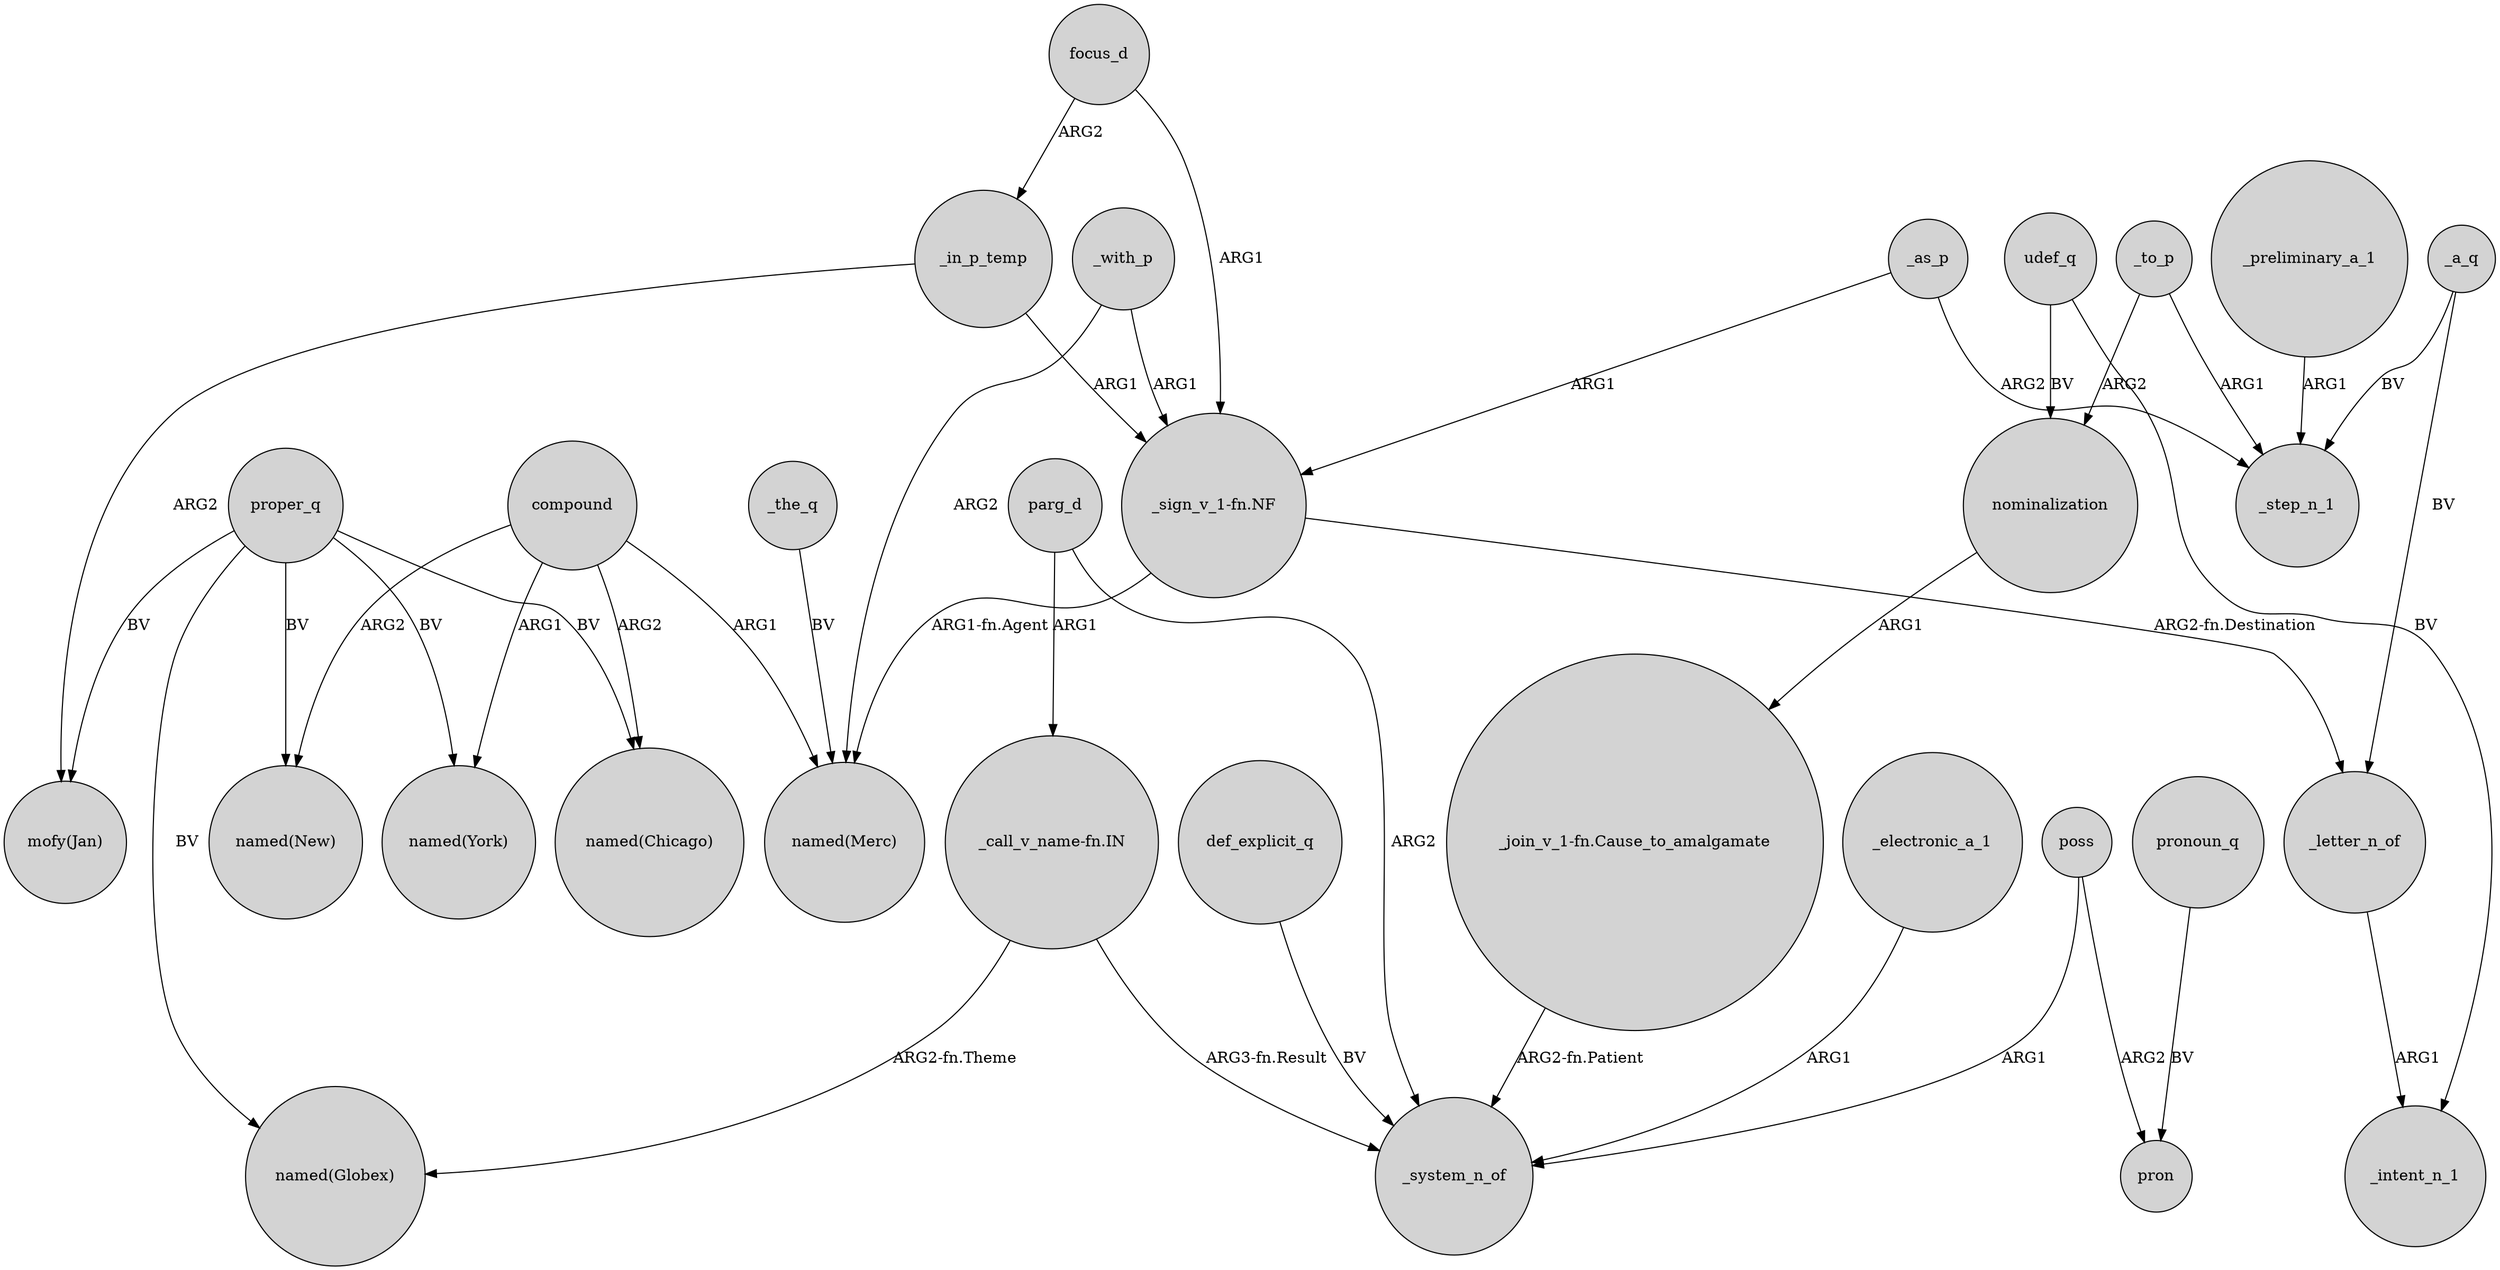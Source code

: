 digraph {
	node [shape=circle style=filled]
	proper_q -> "named(Chicago)" [label=BV]
	"_call_v_name-fn.IN" -> "named(Globex)" [label="ARG2-fn.Theme"]
	focus_d -> _in_p_temp [label=ARG2]
	_in_p_temp -> "_sign_v_1-fn.NF" [label=ARG1]
	compound -> "named(New)" [label=ARG2]
	poss -> pron [label=ARG2]
	_as_p -> _step_n_1 [label=ARG2]
	_in_p_temp -> "mofy(Jan)" [label=ARG2]
	compound -> "named(Merc)" [label=ARG1]
	proper_q -> "named(New)" [label=BV]
	_with_p -> "named(Merc)" [label=ARG2]
	"_call_v_name-fn.IN" -> _system_n_of [label="ARG3-fn.Result"]
	_the_q -> "named(Merc)" [label=BV]
	poss -> _system_n_of [label=ARG1]
	def_explicit_q -> _system_n_of [label=BV]
	"_join_v_1-fn.Cause_to_amalgamate" -> _system_n_of [label="ARG2-fn.Patient"]
	proper_q -> "mofy(Jan)" [label=BV]
	compound -> "named(Chicago)" [label=ARG2]
	nominalization -> "_join_v_1-fn.Cause_to_amalgamate" [label=ARG1]
	_to_p -> _step_n_1 [label=ARG1]
	focus_d -> "_sign_v_1-fn.NF" [label=ARG1]
	_a_q -> _step_n_1 [label=BV]
	parg_d -> _system_n_of [label=ARG2]
	parg_d -> "_call_v_name-fn.IN" [label=ARG1]
	pronoun_q -> pron [label=BV]
	_letter_n_of -> _intent_n_1 [label=ARG1]
	compound -> "named(York)" [label=ARG1]
	"_sign_v_1-fn.NF" -> _letter_n_of [label="ARG2-fn.Destination"]
	_to_p -> nominalization [label=ARG2]
	_electronic_a_1 -> _system_n_of [label=ARG1]
	_with_p -> "_sign_v_1-fn.NF" [label=ARG1]
	_preliminary_a_1 -> _step_n_1 [label=ARG1]
	udef_q -> nominalization [label=BV]
	udef_q -> _intent_n_1 [label=BV]
	_as_p -> "_sign_v_1-fn.NF" [label=ARG1]
	proper_q -> "named(York)" [label=BV]
	_a_q -> _letter_n_of [label=BV]
	"_sign_v_1-fn.NF" -> "named(Merc)" [label="ARG1-fn.Agent"]
	proper_q -> "named(Globex)" [label=BV]
}
